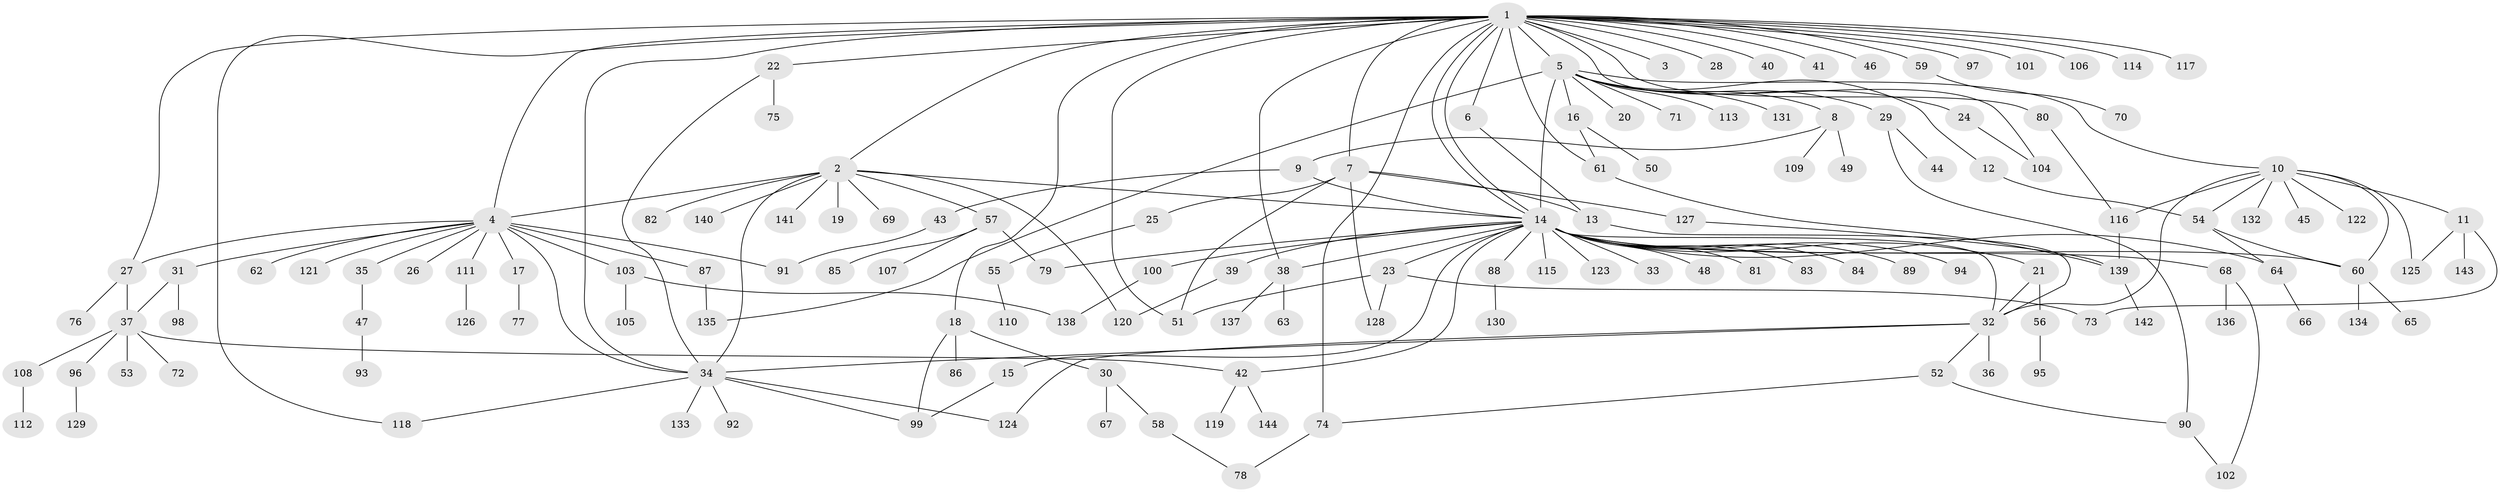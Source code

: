 // Generated by graph-tools (version 1.1) at 2025/14/03/09/25 04:14:21]
// undirected, 144 vertices, 187 edges
graph export_dot {
graph [start="1"]
  node [color=gray90,style=filled];
  1;
  2;
  3;
  4;
  5;
  6;
  7;
  8;
  9;
  10;
  11;
  12;
  13;
  14;
  15;
  16;
  17;
  18;
  19;
  20;
  21;
  22;
  23;
  24;
  25;
  26;
  27;
  28;
  29;
  30;
  31;
  32;
  33;
  34;
  35;
  36;
  37;
  38;
  39;
  40;
  41;
  42;
  43;
  44;
  45;
  46;
  47;
  48;
  49;
  50;
  51;
  52;
  53;
  54;
  55;
  56;
  57;
  58;
  59;
  60;
  61;
  62;
  63;
  64;
  65;
  66;
  67;
  68;
  69;
  70;
  71;
  72;
  73;
  74;
  75;
  76;
  77;
  78;
  79;
  80;
  81;
  82;
  83;
  84;
  85;
  86;
  87;
  88;
  89;
  90;
  91;
  92;
  93;
  94;
  95;
  96;
  97;
  98;
  99;
  100;
  101;
  102;
  103;
  104;
  105;
  106;
  107;
  108;
  109;
  110;
  111;
  112;
  113;
  114;
  115;
  116;
  117;
  118;
  119;
  120;
  121;
  122;
  123;
  124;
  125;
  126;
  127;
  128;
  129;
  130;
  131;
  132;
  133;
  134;
  135;
  136;
  137;
  138;
  139;
  140;
  141;
  142;
  143;
  144;
  1 -- 2;
  1 -- 3;
  1 -- 4;
  1 -- 5;
  1 -- 6;
  1 -- 7;
  1 -- 14;
  1 -- 14;
  1 -- 18;
  1 -- 22;
  1 -- 27;
  1 -- 28;
  1 -- 34;
  1 -- 38;
  1 -- 40;
  1 -- 41;
  1 -- 46;
  1 -- 51;
  1 -- 59;
  1 -- 61;
  1 -- 74;
  1 -- 80;
  1 -- 97;
  1 -- 101;
  1 -- 104;
  1 -- 106;
  1 -- 114;
  1 -- 117;
  1 -- 118;
  2 -- 4;
  2 -- 14;
  2 -- 19;
  2 -- 34;
  2 -- 57;
  2 -- 69;
  2 -- 82;
  2 -- 120;
  2 -- 140;
  2 -- 141;
  4 -- 17;
  4 -- 26;
  4 -- 27;
  4 -- 31;
  4 -- 34;
  4 -- 35;
  4 -- 62;
  4 -- 87;
  4 -- 91;
  4 -- 103;
  4 -- 111;
  4 -- 121;
  5 -- 8;
  5 -- 10;
  5 -- 12;
  5 -- 14;
  5 -- 16;
  5 -- 20;
  5 -- 24;
  5 -- 29;
  5 -- 71;
  5 -- 113;
  5 -- 131;
  5 -- 135;
  6 -- 13;
  7 -- 13;
  7 -- 25;
  7 -- 51;
  7 -- 127;
  7 -- 128;
  8 -- 9;
  8 -- 49;
  8 -- 109;
  9 -- 14;
  9 -- 43;
  10 -- 11;
  10 -- 32;
  10 -- 45;
  10 -- 54;
  10 -- 60;
  10 -- 116;
  10 -- 122;
  10 -- 125;
  10 -- 132;
  11 -- 73;
  11 -- 125;
  11 -- 143;
  12 -- 54;
  13 -- 32;
  14 -- 15;
  14 -- 21;
  14 -- 23;
  14 -- 32;
  14 -- 33;
  14 -- 38;
  14 -- 39;
  14 -- 42;
  14 -- 48;
  14 -- 60;
  14 -- 64;
  14 -- 68;
  14 -- 79;
  14 -- 81;
  14 -- 83;
  14 -- 84;
  14 -- 88;
  14 -- 89;
  14 -- 94;
  14 -- 100;
  14 -- 115;
  14 -- 123;
  15 -- 99;
  16 -- 50;
  16 -- 61;
  17 -- 77;
  18 -- 30;
  18 -- 86;
  18 -- 99;
  21 -- 32;
  21 -- 56;
  22 -- 34;
  22 -- 75;
  23 -- 51;
  23 -- 73;
  23 -- 128;
  24 -- 104;
  25 -- 55;
  27 -- 37;
  27 -- 76;
  29 -- 44;
  29 -- 90;
  30 -- 58;
  30 -- 67;
  31 -- 37;
  31 -- 98;
  32 -- 34;
  32 -- 36;
  32 -- 52;
  32 -- 124;
  34 -- 92;
  34 -- 99;
  34 -- 118;
  34 -- 124;
  34 -- 133;
  35 -- 47;
  37 -- 42;
  37 -- 53;
  37 -- 72;
  37 -- 96;
  37 -- 108;
  38 -- 63;
  38 -- 137;
  39 -- 120;
  42 -- 119;
  42 -- 144;
  43 -- 91;
  47 -- 93;
  52 -- 74;
  52 -- 90;
  54 -- 60;
  54 -- 64;
  55 -- 110;
  56 -- 95;
  57 -- 79;
  57 -- 85;
  57 -- 107;
  58 -- 78;
  59 -- 70;
  60 -- 65;
  60 -- 134;
  61 -- 139;
  64 -- 66;
  68 -- 102;
  68 -- 136;
  74 -- 78;
  80 -- 116;
  87 -- 135;
  88 -- 130;
  90 -- 102;
  96 -- 129;
  100 -- 138;
  103 -- 105;
  103 -- 138;
  108 -- 112;
  111 -- 126;
  116 -- 139;
  127 -- 139;
  139 -- 142;
}
